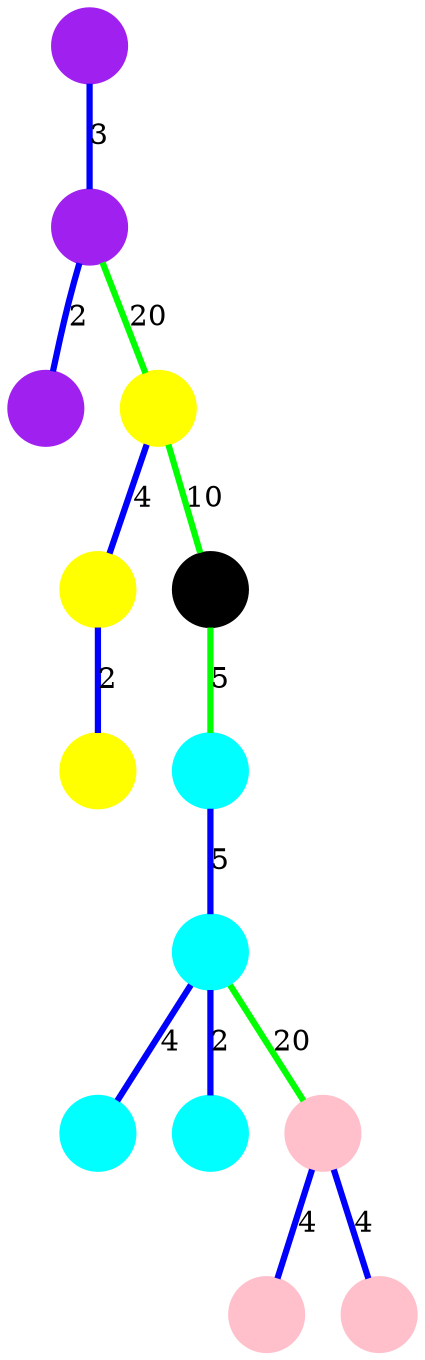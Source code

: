 digraph
{
	compound = true;
	node [shape=circle, style=filled, color=black, label=""];
	edge [dir=both, arrowtail=none, arrowhead=none, penwidth=3];

	n0 -> n1 [label=3, color=blue];
	n1 -> n2 [label=2, color=blue];
	n1 -> n3 [label=20, color=green];
	n3 -> n4 [label=4, color=blue];
	n3 -> n5 [label=10, color=green];
	n4 -> n6 [label=2, color=blue];
	n5 -> n7 [label=5, color=green];
	n7 -> n8 [label=5, color=blue];
	n8 -> n9 [label=4, color=blue];
	n8 -> n10 [label=2, color=blue];
	n8 -> n11 [label=20, color=green];
	n11 -> n12 [label=4, color=blue];
	n11 -> n13 [label=4, color=blue];

	n0 [color=purple];
	n1 [color=purple];
	n2 [color=purple];
	n3 [color=yellow];
	n4 [color=yellow];
	n6 [color=yellow];
	n7 [color=cyan];
	n8 [color=cyan];
	n9 [color=cyan];
	n10 [color=cyan];
	n11 [color=pink];
	n12 [color=pink];
	n13 [color=pink];
}
